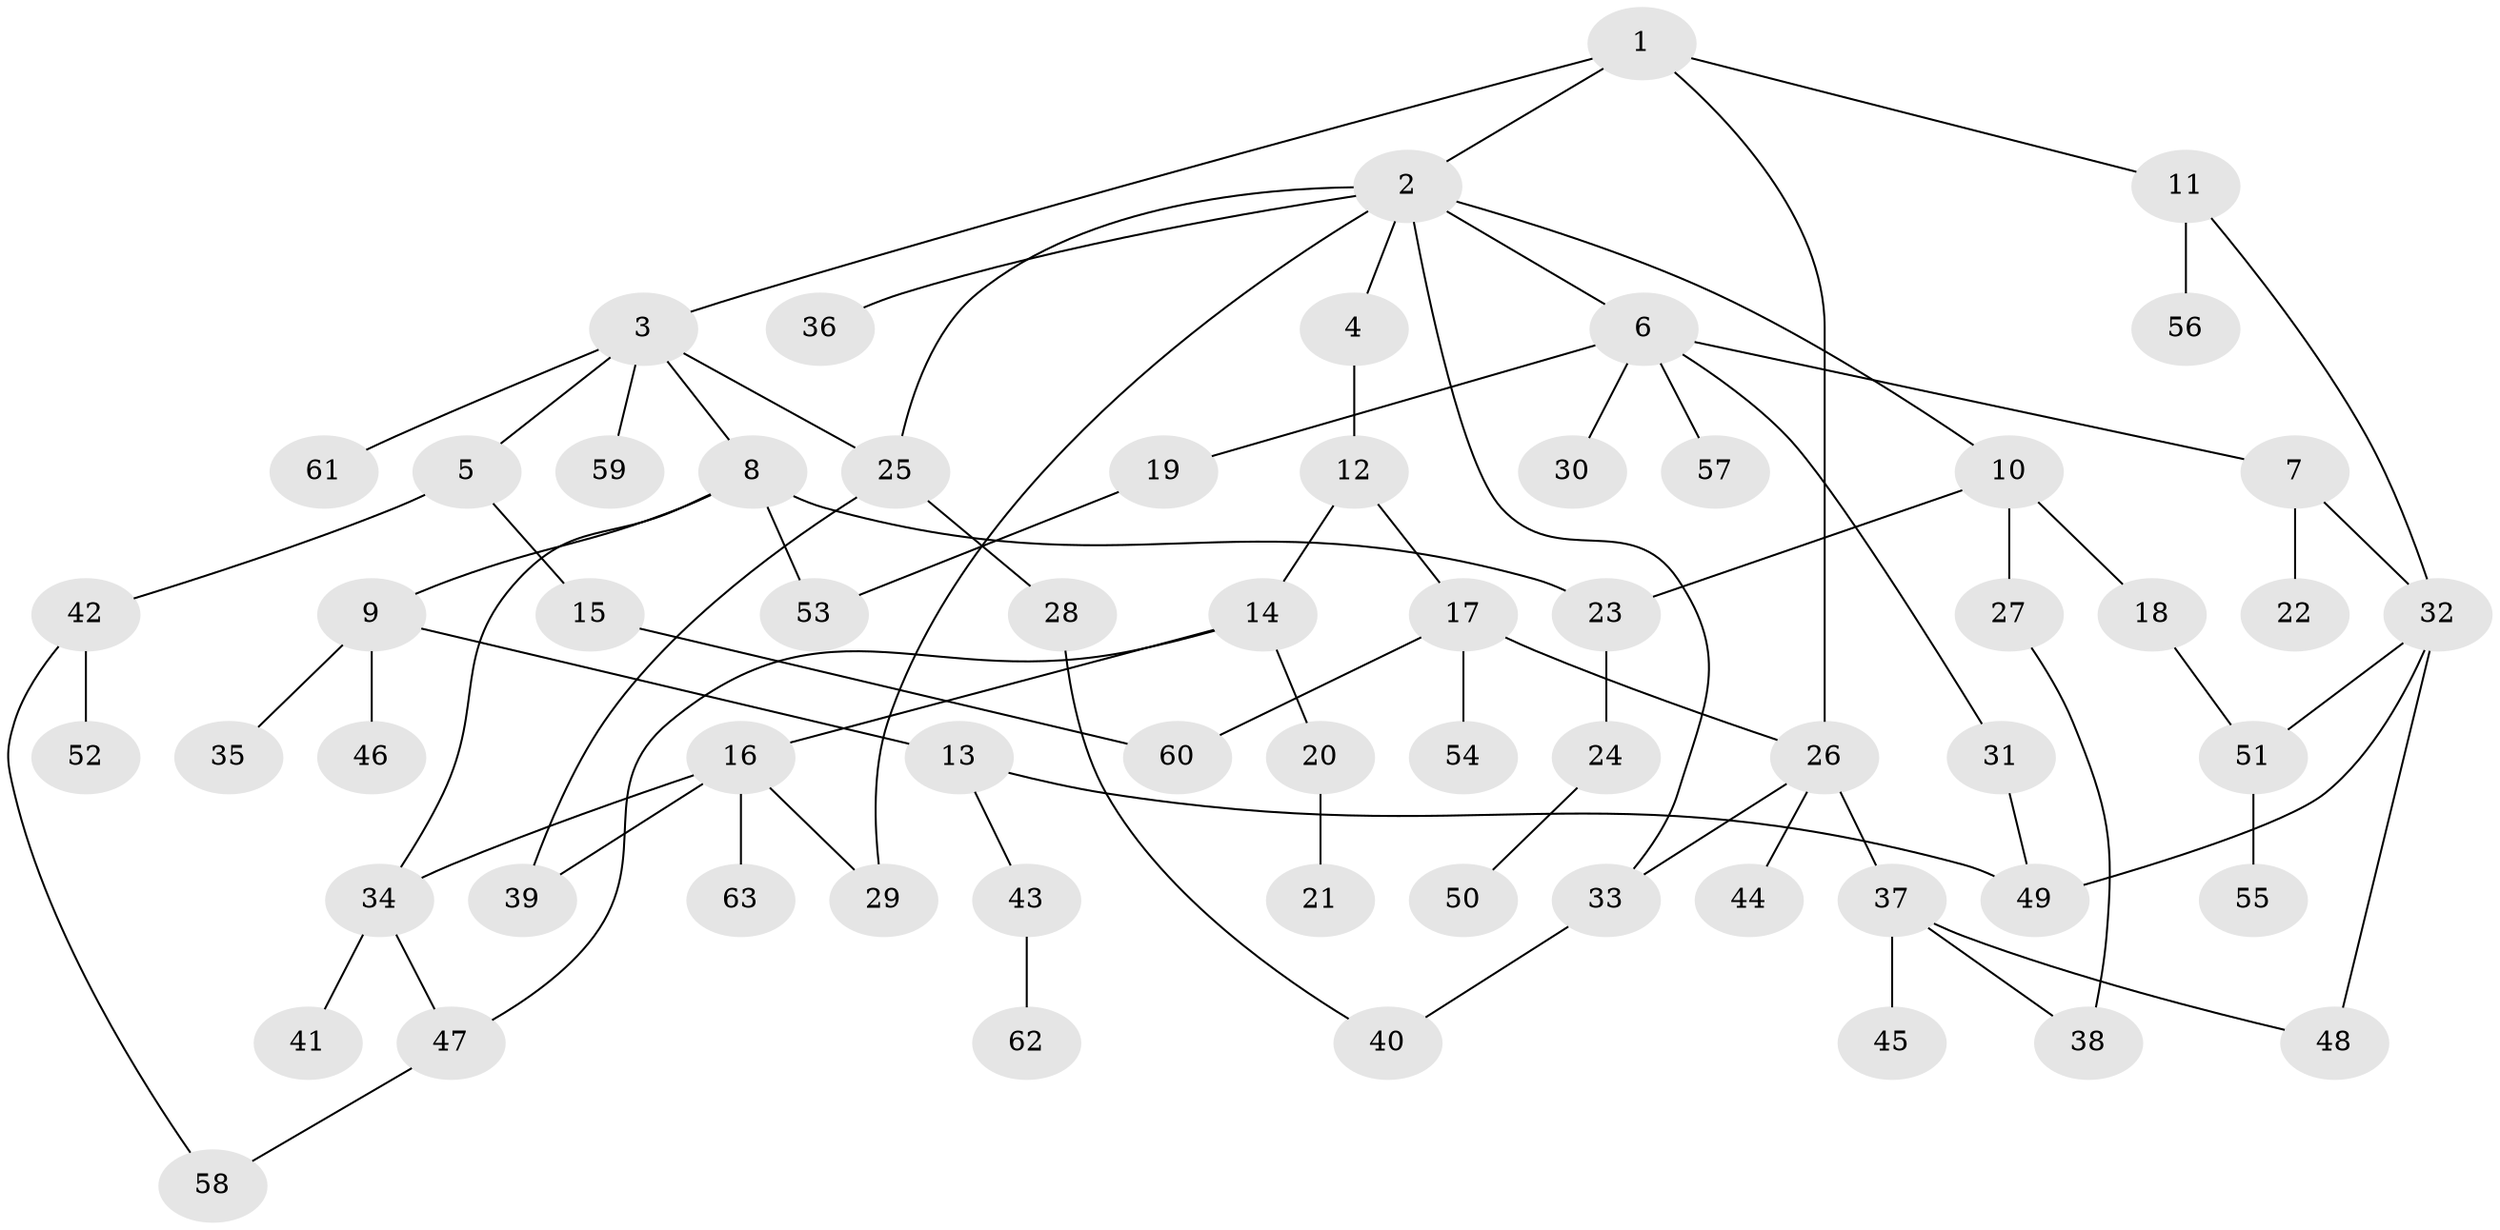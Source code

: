 // Generated by graph-tools (version 1.1) at 2025/01/03/09/25 03:01:00]
// undirected, 63 vertices, 80 edges
graph export_dot {
graph [start="1"]
  node [color=gray90,style=filled];
  1;
  2;
  3;
  4;
  5;
  6;
  7;
  8;
  9;
  10;
  11;
  12;
  13;
  14;
  15;
  16;
  17;
  18;
  19;
  20;
  21;
  22;
  23;
  24;
  25;
  26;
  27;
  28;
  29;
  30;
  31;
  32;
  33;
  34;
  35;
  36;
  37;
  38;
  39;
  40;
  41;
  42;
  43;
  44;
  45;
  46;
  47;
  48;
  49;
  50;
  51;
  52;
  53;
  54;
  55;
  56;
  57;
  58;
  59;
  60;
  61;
  62;
  63;
  1 -- 2;
  1 -- 3;
  1 -- 11;
  1 -- 26;
  2 -- 4;
  2 -- 6;
  2 -- 10;
  2 -- 25;
  2 -- 33;
  2 -- 36;
  2 -- 29;
  3 -- 5;
  3 -- 8;
  3 -- 59;
  3 -- 61;
  3 -- 25;
  4 -- 12;
  5 -- 15;
  5 -- 42;
  6 -- 7;
  6 -- 19;
  6 -- 30;
  6 -- 31;
  6 -- 57;
  7 -- 22;
  7 -- 32;
  8 -- 9;
  8 -- 23;
  8 -- 53;
  8 -- 34;
  9 -- 13;
  9 -- 35;
  9 -- 46;
  10 -- 18;
  10 -- 23;
  10 -- 27;
  11 -- 32;
  11 -- 56;
  12 -- 14;
  12 -- 17;
  13 -- 43;
  13 -- 49;
  14 -- 16;
  14 -- 20;
  14 -- 47;
  15 -- 60;
  16 -- 29;
  16 -- 34;
  16 -- 39;
  16 -- 63;
  17 -- 54;
  17 -- 60;
  17 -- 26;
  18 -- 51;
  19 -- 53;
  20 -- 21;
  23 -- 24;
  24 -- 50;
  25 -- 28;
  25 -- 39;
  26 -- 37;
  26 -- 44;
  26 -- 33;
  27 -- 38;
  28 -- 40;
  31 -- 49;
  32 -- 48;
  32 -- 49;
  32 -- 51;
  33 -- 40;
  34 -- 41;
  34 -- 47;
  37 -- 45;
  37 -- 48;
  37 -- 38;
  42 -- 52;
  42 -- 58;
  43 -- 62;
  47 -- 58;
  51 -- 55;
}
